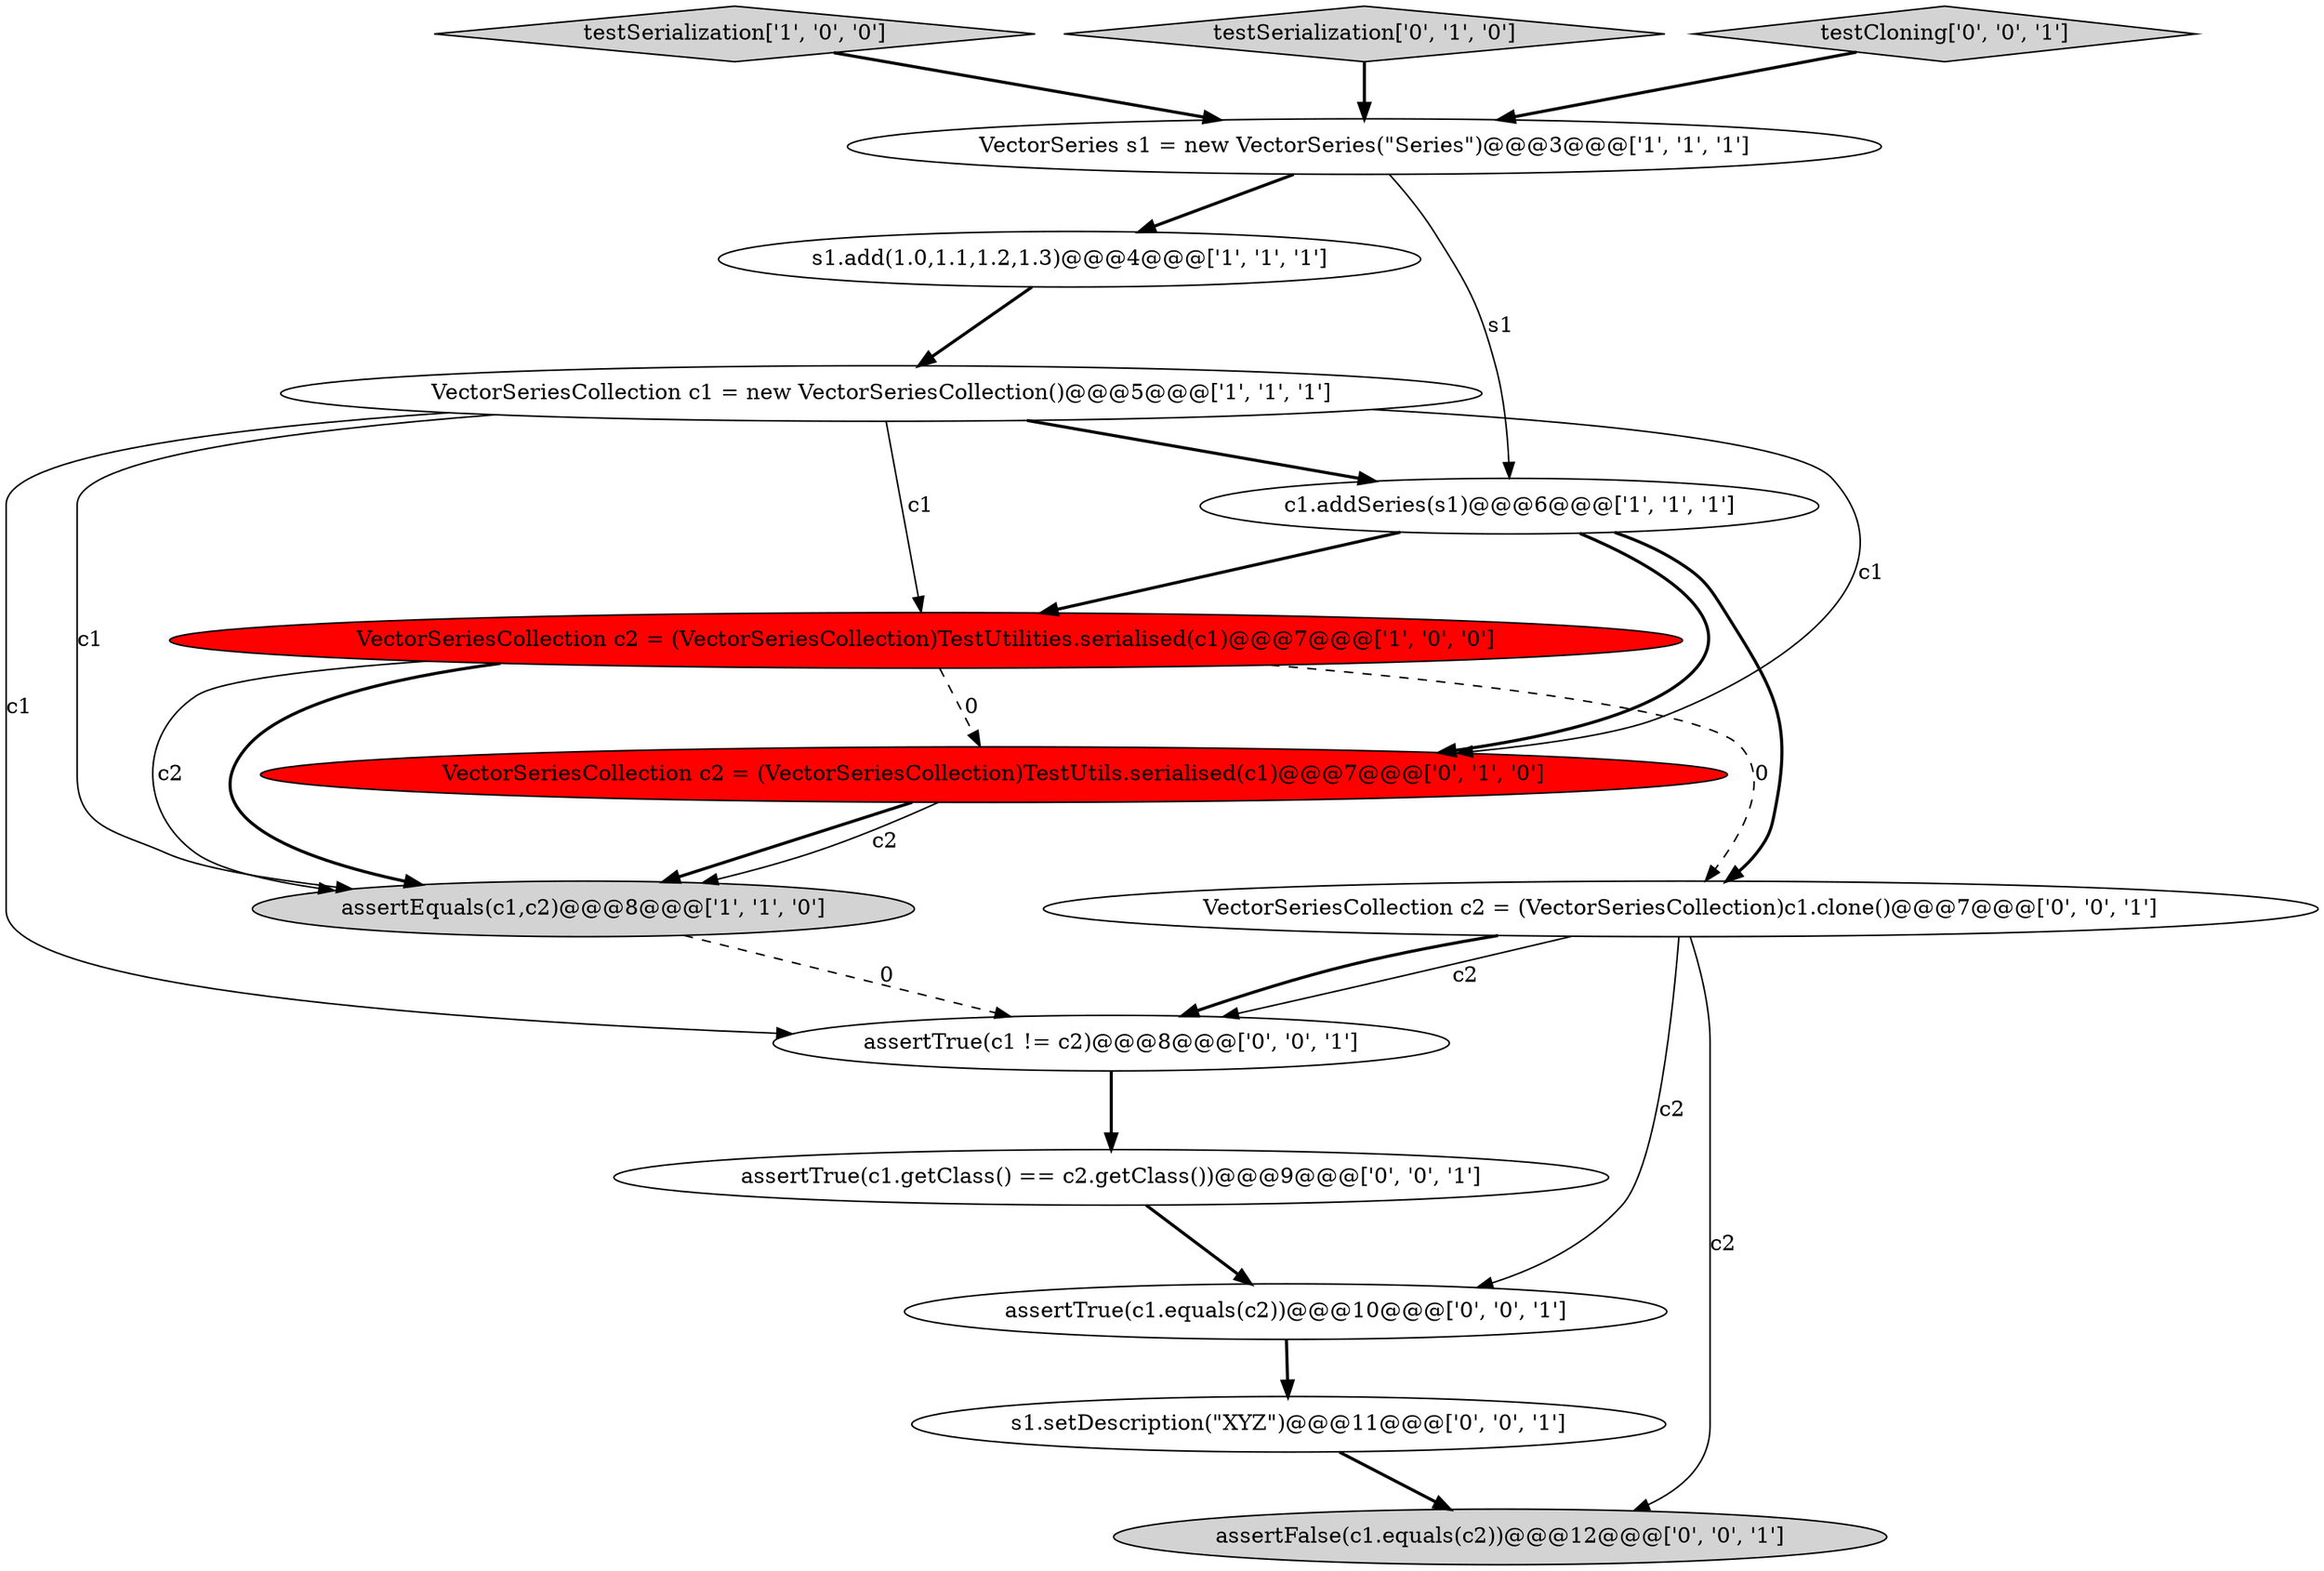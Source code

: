 digraph {
3 [style = filled, label = "VectorSeriesCollection c1 = new VectorSeriesCollection()@@@5@@@['1', '1', '1']", fillcolor = white, shape = ellipse image = "AAA0AAABBB1BBB"];
13 [style = filled, label = "assertFalse(c1.equals(c2))@@@12@@@['0', '0', '1']", fillcolor = lightgray, shape = ellipse image = "AAA0AAABBB3BBB"];
14 [style = filled, label = "assertTrue(c1.getClass() == c2.getClass())@@@9@@@['0', '0', '1']", fillcolor = white, shape = ellipse image = "AAA0AAABBB3BBB"];
12 [style = filled, label = "s1.setDescription(\"XYZ\")@@@11@@@['0', '0', '1']", fillcolor = white, shape = ellipse image = "AAA0AAABBB3BBB"];
11 [style = filled, label = "assertTrue(c1.equals(c2))@@@10@@@['0', '0', '1']", fillcolor = white, shape = ellipse image = "AAA0AAABBB3BBB"];
10 [style = filled, label = "VectorSeriesCollection c2 = (VectorSeriesCollection)c1.clone()@@@7@@@['0', '0', '1']", fillcolor = white, shape = ellipse image = "AAA0AAABBB3BBB"];
5 [style = filled, label = "VectorSeries s1 = new VectorSeries(\"Series\")@@@3@@@['1', '1', '1']", fillcolor = white, shape = ellipse image = "AAA0AAABBB1BBB"];
2 [style = filled, label = "s1.add(1.0,1.1,1.2,1.3)@@@4@@@['1', '1', '1']", fillcolor = white, shape = ellipse image = "AAA0AAABBB1BBB"];
1 [style = filled, label = "c1.addSeries(s1)@@@6@@@['1', '1', '1']", fillcolor = white, shape = ellipse image = "AAA0AAABBB1BBB"];
7 [style = filled, label = "VectorSeriesCollection c2 = (VectorSeriesCollection)TestUtils.serialised(c1)@@@7@@@['0', '1', '0']", fillcolor = red, shape = ellipse image = "AAA1AAABBB2BBB"];
9 [style = filled, label = "assertTrue(c1 != c2)@@@8@@@['0', '0', '1']", fillcolor = white, shape = ellipse image = "AAA0AAABBB3BBB"];
4 [style = filled, label = "testSerialization['1', '0', '0']", fillcolor = lightgray, shape = diamond image = "AAA0AAABBB1BBB"];
8 [style = filled, label = "testSerialization['0', '1', '0']", fillcolor = lightgray, shape = diamond image = "AAA0AAABBB2BBB"];
6 [style = filled, label = "VectorSeriesCollection c2 = (VectorSeriesCollection)TestUtilities.serialised(c1)@@@7@@@['1', '0', '0']", fillcolor = red, shape = ellipse image = "AAA1AAABBB1BBB"];
15 [style = filled, label = "testCloning['0', '0', '1']", fillcolor = lightgray, shape = diamond image = "AAA0AAABBB3BBB"];
0 [style = filled, label = "assertEquals(c1,c2)@@@8@@@['1', '1', '0']", fillcolor = lightgray, shape = ellipse image = "AAA0AAABBB1BBB"];
10->13 [style = solid, label="c2"];
3->1 [style = bold, label=""];
6->0 [style = solid, label="c2"];
6->7 [style = dashed, label="0"];
2->3 [style = bold, label=""];
7->0 [style = bold, label=""];
6->0 [style = bold, label=""];
11->12 [style = bold, label=""];
1->7 [style = bold, label=""];
3->0 [style = solid, label="c1"];
15->5 [style = bold, label=""];
6->10 [style = dashed, label="0"];
12->13 [style = bold, label=""];
3->9 [style = solid, label="c1"];
10->9 [style = solid, label="c2"];
5->2 [style = bold, label=""];
1->6 [style = bold, label=""];
7->0 [style = solid, label="c2"];
8->5 [style = bold, label=""];
3->6 [style = solid, label="c1"];
3->7 [style = solid, label="c1"];
10->11 [style = solid, label="c2"];
9->14 [style = bold, label=""];
10->9 [style = bold, label=""];
0->9 [style = dashed, label="0"];
5->1 [style = solid, label="s1"];
1->10 [style = bold, label=""];
14->11 [style = bold, label=""];
4->5 [style = bold, label=""];
}
